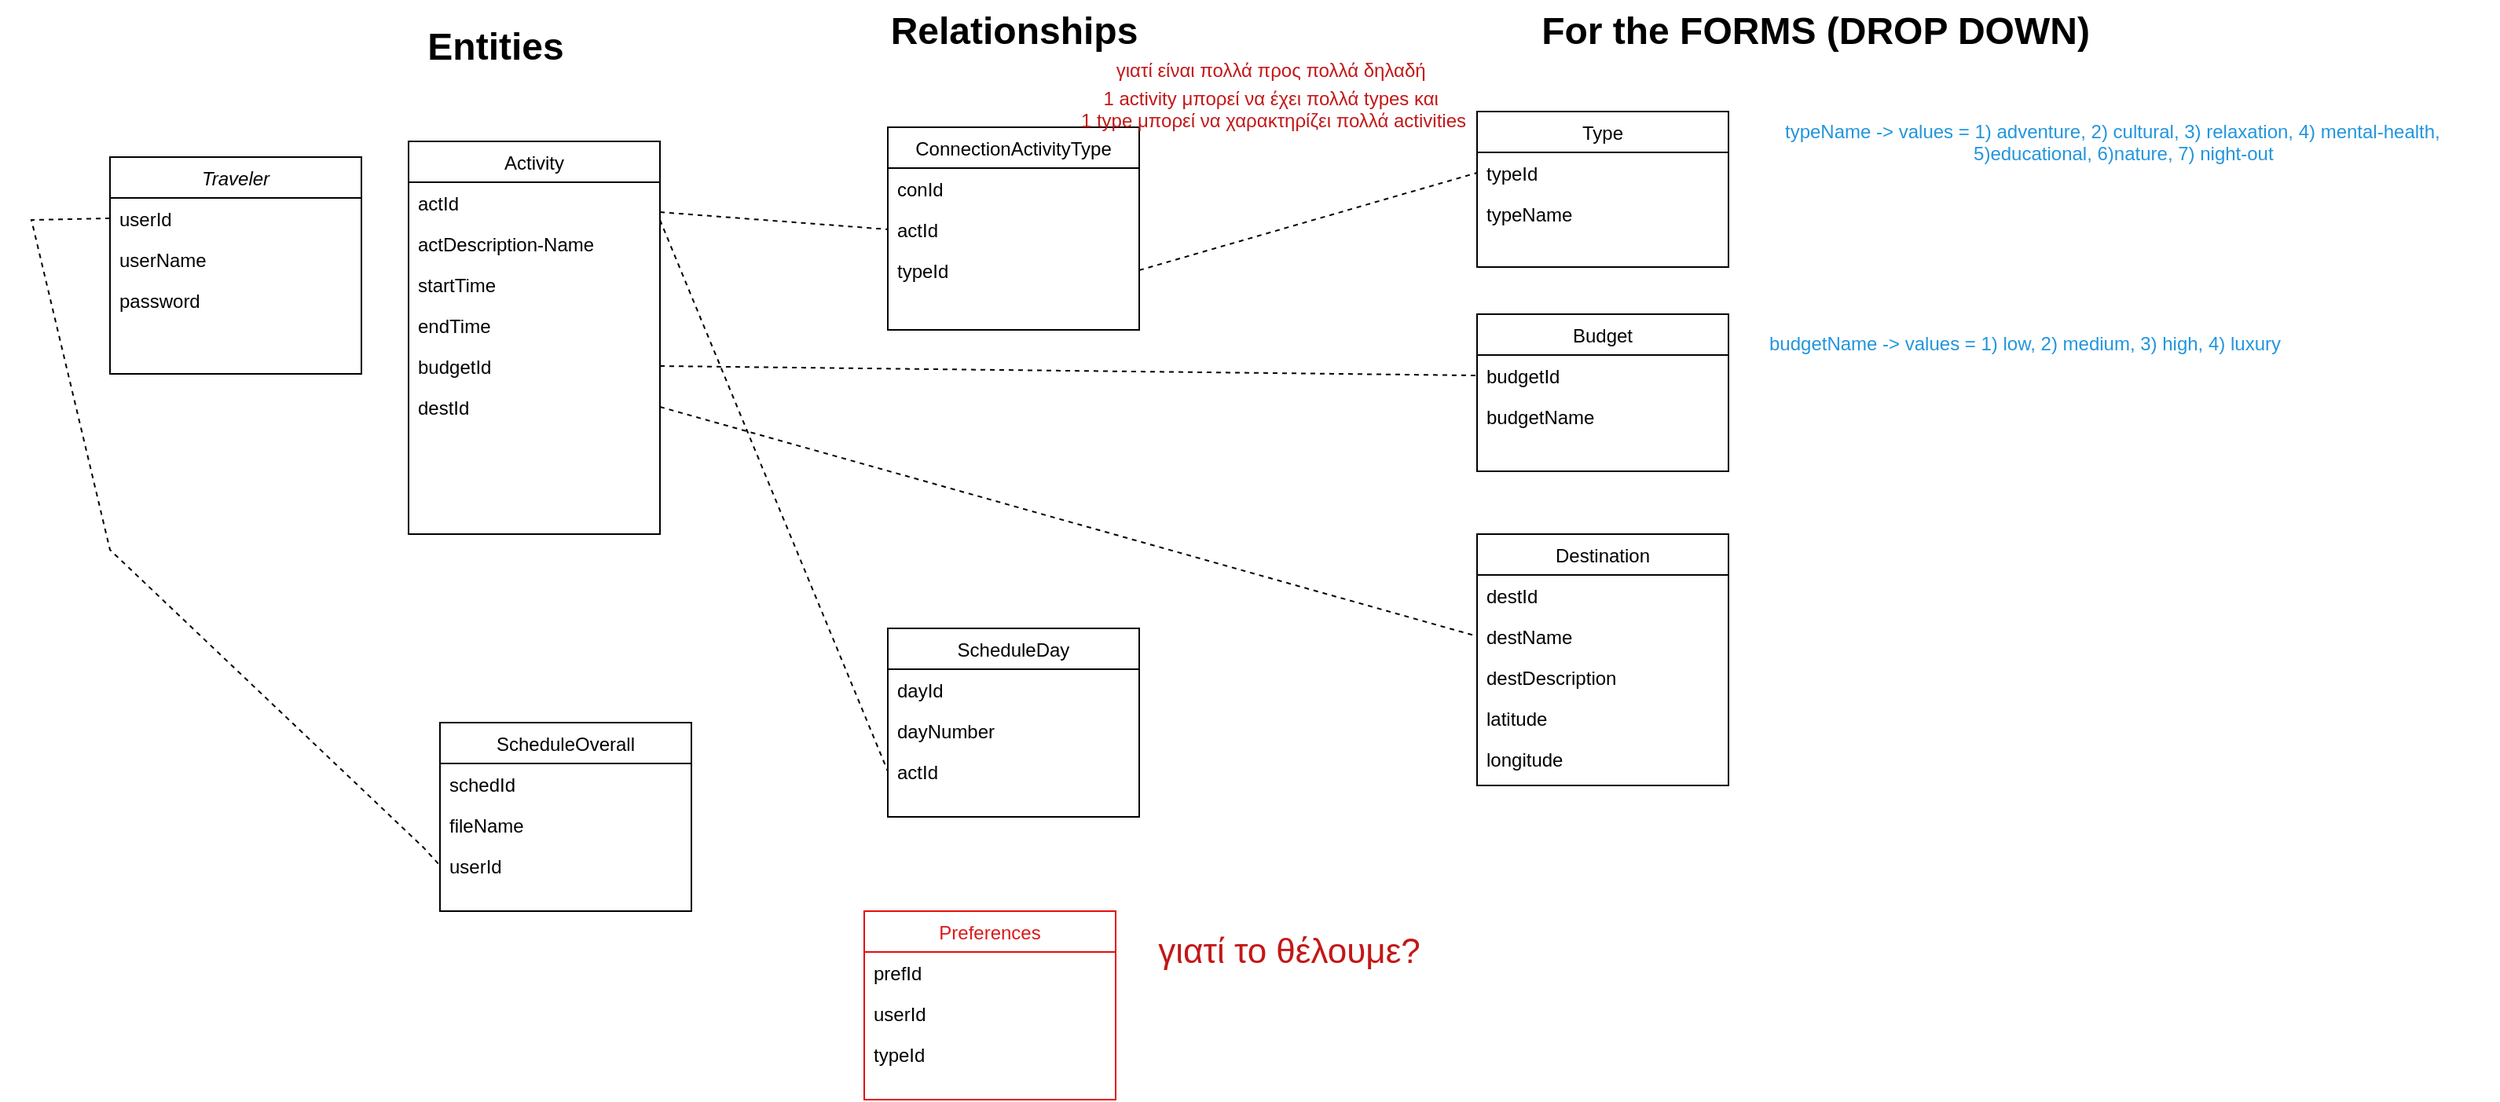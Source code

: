 <mxfile version="24.8.3">
  <diagram id="C5RBs43oDa-KdzZeNtuy" name="Page-1">
    <mxGraphModel dx="1489" dy="759" grid="1" gridSize="10" guides="1" tooltips="1" connect="1" arrows="1" fold="1" page="1" pageScale="1" pageWidth="827" pageHeight="1169" math="0" shadow="0">
      <root>
        <mxCell id="WIyWlLk6GJQsqaUBKTNV-0" />
        <mxCell id="WIyWlLk6GJQsqaUBKTNV-1" parent="WIyWlLk6GJQsqaUBKTNV-0" />
        <mxCell id="zkfFHV4jXpPFQw0GAbJ--0" value="Traveler" style="swimlane;fontStyle=2;align=center;verticalAlign=top;childLayout=stackLayout;horizontal=1;startSize=26;horizontalStack=0;resizeParent=1;resizeLast=0;collapsible=1;marginBottom=0;rounded=0;shadow=0;strokeWidth=1;" parent="WIyWlLk6GJQsqaUBKTNV-1" vertex="1">
          <mxGeometry x="90" y="180" width="160" height="138" as="geometry">
            <mxRectangle x="230" y="140" width="160" height="26" as="alternateBounds" />
          </mxGeometry>
        </mxCell>
        <mxCell id="zkfFHV4jXpPFQw0GAbJ--1" value="userId" style="text;align=left;verticalAlign=top;spacingLeft=4;spacingRight=4;overflow=hidden;rotatable=0;points=[[0,0.5],[1,0.5]];portConstraint=eastwest;fontStyle=0" parent="zkfFHV4jXpPFQw0GAbJ--0" vertex="1">
          <mxGeometry y="26" width="160" height="26" as="geometry" />
        </mxCell>
        <mxCell id="zkfFHV4jXpPFQw0GAbJ--2" value="userName" style="text;align=left;verticalAlign=top;spacingLeft=4;spacingRight=4;overflow=hidden;rotatable=0;points=[[0,0.5],[1,0.5]];portConstraint=eastwest;rounded=0;shadow=0;html=0;" parent="zkfFHV4jXpPFQw0GAbJ--0" vertex="1">
          <mxGeometry y="52" width="160" height="26" as="geometry" />
        </mxCell>
        <mxCell id="zkfFHV4jXpPFQw0GAbJ--3" value="password" style="text;align=left;verticalAlign=top;spacingLeft=4;spacingRight=4;overflow=hidden;rotatable=0;points=[[0,0.5],[1,0.5]];portConstraint=eastwest;rounded=0;shadow=0;html=0;" parent="zkfFHV4jXpPFQw0GAbJ--0" vertex="1">
          <mxGeometry y="78" width="160" height="26" as="geometry" />
        </mxCell>
        <mxCell id="zkfFHV4jXpPFQw0GAbJ--6" value="Activity" style="swimlane;fontStyle=0;align=center;verticalAlign=top;childLayout=stackLayout;horizontal=1;startSize=26;horizontalStack=0;resizeParent=1;resizeLast=0;collapsible=1;marginBottom=0;rounded=0;shadow=0;strokeWidth=1;" parent="WIyWlLk6GJQsqaUBKTNV-1" vertex="1">
          <mxGeometry x="280" y="170" width="160" height="250" as="geometry">
            <mxRectangle x="130" y="380" width="160" height="26" as="alternateBounds" />
          </mxGeometry>
        </mxCell>
        <mxCell id="zkfFHV4jXpPFQw0GAbJ--7" value="actId" style="text;align=left;verticalAlign=top;spacingLeft=4;spacingRight=4;overflow=hidden;rotatable=0;points=[[0,0.5],[1,0.5]];portConstraint=eastwest;" parent="zkfFHV4jXpPFQw0GAbJ--6" vertex="1">
          <mxGeometry y="26" width="160" height="26" as="geometry" />
        </mxCell>
        <mxCell id="zkfFHV4jXpPFQw0GAbJ--8" value="actDescription-Name" style="text;align=left;verticalAlign=top;spacingLeft=4;spacingRight=4;overflow=hidden;rotatable=0;points=[[0,0.5],[1,0.5]];portConstraint=eastwest;rounded=0;shadow=0;html=0;" parent="zkfFHV4jXpPFQw0GAbJ--6" vertex="1">
          <mxGeometry y="52" width="160" height="26" as="geometry" />
        </mxCell>
        <mxCell id="kkl5mNpF74fyKyqc46tU-25" value="startTime" style="text;align=left;verticalAlign=top;spacingLeft=4;spacingRight=4;overflow=hidden;rotatable=0;points=[[0,0.5],[1,0.5]];portConstraint=eastwest;rounded=0;shadow=0;html=0;" vertex="1" parent="zkfFHV4jXpPFQw0GAbJ--6">
          <mxGeometry y="78" width="160" height="26" as="geometry" />
        </mxCell>
        <mxCell id="kkl5mNpF74fyKyqc46tU-24" value="endTime" style="text;align=left;verticalAlign=top;spacingLeft=4;spacingRight=4;overflow=hidden;rotatable=0;points=[[0,0.5],[1,0.5]];portConstraint=eastwest;rounded=0;shadow=0;html=0;" vertex="1" parent="zkfFHV4jXpPFQw0GAbJ--6">
          <mxGeometry y="104" width="160" height="26" as="geometry" />
        </mxCell>
        <mxCell id="kkl5mNpF74fyKyqc46tU-30" value="budgetId" style="text;align=left;verticalAlign=top;spacingLeft=4;spacingRight=4;overflow=hidden;rotatable=0;points=[[0,0.5],[1,0.5]];portConstraint=eastwest;rounded=0;shadow=0;html=0;" vertex="1" parent="zkfFHV4jXpPFQw0GAbJ--6">
          <mxGeometry y="130" width="160" height="26" as="geometry" />
        </mxCell>
        <mxCell id="kkl5mNpF74fyKyqc46tU-26" value="destId" style="text;align=left;verticalAlign=top;spacingLeft=4;spacingRight=4;overflow=hidden;rotatable=0;points=[[0,0.5],[1,0.5]];portConstraint=eastwest;rounded=0;shadow=0;html=0;" vertex="1" parent="zkfFHV4jXpPFQw0GAbJ--6">
          <mxGeometry y="156" width="160" height="26" as="geometry" />
        </mxCell>
        <mxCell id="zkfFHV4jXpPFQw0GAbJ--13" value="ScheduleDay" style="swimlane;fontStyle=0;align=center;verticalAlign=top;childLayout=stackLayout;horizontal=1;startSize=26;horizontalStack=0;resizeParent=1;resizeLast=0;collapsible=1;marginBottom=0;rounded=0;shadow=0;strokeWidth=1;" parent="WIyWlLk6GJQsqaUBKTNV-1" vertex="1">
          <mxGeometry x="585" y="480" width="160" height="120" as="geometry">
            <mxRectangle x="340" y="380" width="170" height="26" as="alternateBounds" />
          </mxGeometry>
        </mxCell>
        <mxCell id="zkfFHV4jXpPFQw0GAbJ--14" value="dayId" style="text;align=left;verticalAlign=top;spacingLeft=4;spacingRight=4;overflow=hidden;rotatable=0;points=[[0,0.5],[1,0.5]];portConstraint=eastwest;" parent="zkfFHV4jXpPFQw0GAbJ--13" vertex="1">
          <mxGeometry y="26" width="160" height="26" as="geometry" />
        </mxCell>
        <mxCell id="kkl5mNpF74fyKyqc46tU-44" value="dayNumber" style="text;align=left;verticalAlign=top;spacingLeft=4;spacingRight=4;overflow=hidden;rotatable=0;points=[[0,0.5],[1,0.5]];portConstraint=eastwest;" vertex="1" parent="zkfFHV4jXpPFQw0GAbJ--13">
          <mxGeometry y="52" width="160" height="26" as="geometry" />
        </mxCell>
        <mxCell id="kkl5mNpF74fyKyqc46tU-45" value="actId" style="text;align=left;verticalAlign=top;spacingLeft=4;spacingRight=4;overflow=hidden;rotatable=0;points=[[0,0.5],[1,0.5]];portConstraint=eastwest;" vertex="1" parent="zkfFHV4jXpPFQw0GAbJ--13">
          <mxGeometry y="78" width="160" height="26" as="geometry" />
        </mxCell>
        <mxCell id="zkfFHV4jXpPFQw0GAbJ--17" value="Type" style="swimlane;fontStyle=0;align=center;verticalAlign=top;childLayout=stackLayout;horizontal=1;startSize=26;horizontalStack=0;resizeParent=1;resizeLast=0;collapsible=1;marginBottom=0;rounded=0;shadow=0;strokeWidth=1;" parent="WIyWlLk6GJQsqaUBKTNV-1" vertex="1">
          <mxGeometry x="960" y="151" width="160" height="99" as="geometry">
            <mxRectangle x="550" y="140" width="160" height="26" as="alternateBounds" />
          </mxGeometry>
        </mxCell>
        <mxCell id="zkfFHV4jXpPFQw0GAbJ--18" value="typeId" style="text;align=left;verticalAlign=top;spacingLeft=4;spacingRight=4;overflow=hidden;rotatable=0;points=[[0,0.5],[1,0.5]];portConstraint=eastwest;" parent="zkfFHV4jXpPFQw0GAbJ--17" vertex="1">
          <mxGeometry y="26" width="160" height="26" as="geometry" />
        </mxCell>
        <mxCell id="zkfFHV4jXpPFQw0GAbJ--19" value="typeName" style="text;align=left;verticalAlign=top;spacingLeft=4;spacingRight=4;overflow=hidden;rotatable=0;points=[[0,0.5],[1,0.5]];portConstraint=eastwest;rounded=0;shadow=0;html=0;" parent="zkfFHV4jXpPFQw0GAbJ--17" vertex="1">
          <mxGeometry y="52" width="160" height="26" as="geometry" />
        </mxCell>
        <mxCell id="kkl5mNpF74fyKyqc46tU-0" value="" style="shape=image;html=1;verticalLabelPosition=bottom;verticalAlign=top;imageAspect=0;image=img/clipart/Gear_128x128.png" vertex="1" parent="WIyWlLk6GJQsqaUBKTNV-1">
          <mxGeometry x="20" y="100" height="20" as="geometry" />
        </mxCell>
        <mxCell id="kkl5mNpF74fyKyqc46tU-2" value="Budget" style="swimlane;fontStyle=0;align=center;verticalAlign=top;childLayout=stackLayout;horizontal=1;startSize=26;horizontalStack=0;resizeParent=1;resizeLast=0;collapsible=1;marginBottom=0;rounded=0;shadow=0;strokeWidth=1;" vertex="1" parent="WIyWlLk6GJQsqaUBKTNV-1">
          <mxGeometry x="960" y="280" width="160" height="100" as="geometry">
            <mxRectangle x="550" y="140" width="160" height="26" as="alternateBounds" />
          </mxGeometry>
        </mxCell>
        <mxCell id="kkl5mNpF74fyKyqc46tU-3" value="budgetId" style="text;align=left;verticalAlign=top;spacingLeft=4;spacingRight=4;overflow=hidden;rotatable=0;points=[[0,0.5],[1,0.5]];portConstraint=eastwest;" vertex="1" parent="kkl5mNpF74fyKyqc46tU-2">
          <mxGeometry y="26" width="160" height="26" as="geometry" />
        </mxCell>
        <mxCell id="kkl5mNpF74fyKyqc46tU-4" value="budgetName" style="text;align=left;verticalAlign=top;spacingLeft=4;spacingRight=4;overflow=hidden;rotatable=0;points=[[0,0.5],[1,0.5]];portConstraint=eastwest;rounded=0;shadow=0;html=0;" vertex="1" parent="kkl5mNpF74fyKyqc46tU-2">
          <mxGeometry y="52" width="160" height="26" as="geometry" />
        </mxCell>
        <mxCell id="kkl5mNpF74fyKyqc46tU-8" value="For the FORMS (DROP DOWN)" style="text;strokeColor=none;fillColor=none;html=1;fontSize=24;fontStyle=1;verticalAlign=middle;align=center;" vertex="1" parent="WIyWlLk6GJQsqaUBKTNV-1">
          <mxGeometry x="1110" y="80" width="130" height="40" as="geometry" />
        </mxCell>
        <mxCell id="kkl5mNpF74fyKyqc46tU-9" value="typeName -&gt; values = 1) adventure, 2) cultural, 3) relaxation, 4) mental-health, &#xa;                                    5)educational, 6)nature, 7) night-out" style="text;align=left;verticalAlign=top;spacingLeft=4;spacingRight=4;overflow=hidden;rotatable=0;points=[[0,0.5],[1,0.5]];portConstraint=eastwest;rounded=0;shadow=0;html=0;fontColor=#2295dd;" vertex="1" parent="WIyWlLk6GJQsqaUBKTNV-1">
          <mxGeometry x="1150" y="150" width="460" height="90" as="geometry" />
        </mxCell>
        <mxCell id="kkl5mNpF74fyKyqc46tU-10" value="budgetName -&gt; values = 1) low, 2) medium, 3) high, 4) luxury" style="text;align=left;verticalAlign=top;spacingLeft=4;spacingRight=4;overflow=hidden;rotatable=0;points=[[0,0.5],[1,0.5]];portConstraint=eastwest;rounded=0;shadow=0;html=0;fontColor=#2295dd;" vertex="1" parent="WIyWlLk6GJQsqaUBKTNV-1">
          <mxGeometry x="1140" y="285" width="460" height="90" as="geometry" />
        </mxCell>
        <mxCell id="kkl5mNpF74fyKyqc46tU-11" value="Destination" style="swimlane;fontStyle=0;align=center;verticalAlign=top;childLayout=stackLayout;horizontal=1;startSize=26;horizontalStack=0;resizeParent=1;resizeLast=0;collapsible=1;marginBottom=0;rounded=0;shadow=0;strokeWidth=1;" vertex="1" parent="WIyWlLk6GJQsqaUBKTNV-1">
          <mxGeometry x="960" y="420" width="160" height="160" as="geometry">
            <mxRectangle x="550" y="140" width="160" height="26" as="alternateBounds" />
          </mxGeometry>
        </mxCell>
        <mxCell id="kkl5mNpF74fyKyqc46tU-12" value="destId" style="text;align=left;verticalAlign=top;spacingLeft=4;spacingRight=4;overflow=hidden;rotatable=0;points=[[0,0.5],[1,0.5]];portConstraint=eastwest;" vertex="1" parent="kkl5mNpF74fyKyqc46tU-11">
          <mxGeometry y="26" width="160" height="26" as="geometry" />
        </mxCell>
        <mxCell id="kkl5mNpF74fyKyqc46tU-14" value="destName" style="text;align=left;verticalAlign=top;spacingLeft=4;spacingRight=4;overflow=hidden;rotatable=0;points=[[0,0.5],[1,0.5]];portConstraint=eastwest;" vertex="1" parent="kkl5mNpF74fyKyqc46tU-11">
          <mxGeometry y="52" width="160" height="26" as="geometry" />
        </mxCell>
        <mxCell id="kkl5mNpF74fyKyqc46tU-16" value="destDescription" style="text;align=left;verticalAlign=top;spacingLeft=4;spacingRight=4;overflow=hidden;rotatable=0;points=[[0,0.5],[1,0.5]];portConstraint=eastwest;" vertex="1" parent="kkl5mNpF74fyKyqc46tU-11">
          <mxGeometry y="78" width="160" height="26" as="geometry" />
        </mxCell>
        <mxCell id="kkl5mNpF74fyKyqc46tU-21" value="latitude" style="text;align=left;verticalAlign=top;spacingLeft=4;spacingRight=4;overflow=hidden;rotatable=0;points=[[0,0.5],[1,0.5]];portConstraint=eastwest;" vertex="1" parent="kkl5mNpF74fyKyqc46tU-11">
          <mxGeometry y="104" width="160" height="26" as="geometry" />
        </mxCell>
        <mxCell id="kkl5mNpF74fyKyqc46tU-22" value="longitude" style="text;align=left;verticalAlign=top;spacingLeft=4;spacingRight=4;overflow=hidden;rotatable=0;points=[[0,0.5],[1,0.5]];portConstraint=eastwest;" vertex="1" parent="kkl5mNpF74fyKyqc46tU-11">
          <mxGeometry y="130" width="160" height="26" as="geometry" />
        </mxCell>
        <mxCell id="kkl5mNpF74fyKyqc46tU-29" value="" style="endArrow=none;dashed=1;html=1;rounded=0;exitX=1;exitY=0.5;exitDx=0;exitDy=0;entryX=0;entryY=0.5;entryDx=0;entryDy=0;" edge="1" parent="WIyWlLk6GJQsqaUBKTNV-1" source="kkl5mNpF74fyKyqc46tU-26" target="kkl5mNpF74fyKyqc46tU-14">
          <mxGeometry width="50" height="50" relative="1" as="geometry">
            <mxPoint x="670" y="233" as="sourcePoint" />
            <mxPoint x="950" y="400" as="targetPoint" />
          </mxGeometry>
        </mxCell>
        <mxCell id="kkl5mNpF74fyKyqc46tU-31" value="" style="endArrow=none;dashed=1;html=1;rounded=0;exitX=1;exitY=0.5;exitDx=0;exitDy=0;entryX=0;entryY=0.5;entryDx=0;entryDy=0;" edge="1" parent="WIyWlLk6GJQsqaUBKTNV-1" source="kkl5mNpF74fyKyqc46tU-30" target="kkl5mNpF74fyKyqc46tU-3">
          <mxGeometry width="50" height="50" relative="1" as="geometry">
            <mxPoint x="660" y="250" as="sourcePoint" />
            <mxPoint x="960" y="460" as="targetPoint" />
          </mxGeometry>
        </mxCell>
        <mxCell id="kkl5mNpF74fyKyqc46tU-34" value="Entities" style="text;strokeColor=none;fillColor=none;html=1;fontSize=24;fontStyle=1;verticalAlign=middle;align=center;" vertex="1" parent="WIyWlLk6GJQsqaUBKTNV-1">
          <mxGeometry x="270" y="90" width="130" height="40" as="geometry" />
        </mxCell>
        <mxCell id="kkl5mNpF74fyKyqc46tU-35" value="Relationships" style="text;strokeColor=none;fillColor=none;html=1;fontSize=24;fontStyle=1;verticalAlign=middle;align=center;" vertex="1" parent="WIyWlLk6GJQsqaUBKTNV-1">
          <mxGeometry x="600" y="80" width="130" height="40" as="geometry" />
        </mxCell>
        <mxCell id="kkl5mNpF74fyKyqc46tU-36" value="ConnectionActivityType" style="swimlane;fontStyle=0;align=center;verticalAlign=top;childLayout=stackLayout;horizontal=1;startSize=26;horizontalStack=0;resizeParent=1;resizeLast=0;collapsible=1;marginBottom=0;rounded=0;shadow=0;strokeWidth=1;" vertex="1" parent="WIyWlLk6GJQsqaUBKTNV-1">
          <mxGeometry x="585" y="161" width="160" height="129" as="geometry">
            <mxRectangle x="550" y="140" width="160" height="26" as="alternateBounds" />
          </mxGeometry>
        </mxCell>
        <mxCell id="kkl5mNpF74fyKyqc46tU-37" value="conId" style="text;align=left;verticalAlign=top;spacingLeft=4;spacingRight=4;overflow=hidden;rotatable=0;points=[[0,0.5],[1,0.5]];portConstraint=eastwest;" vertex="1" parent="kkl5mNpF74fyKyqc46tU-36">
          <mxGeometry y="26" width="160" height="26" as="geometry" />
        </mxCell>
        <mxCell id="kkl5mNpF74fyKyqc46tU-38" value="actId" style="text;align=left;verticalAlign=top;spacingLeft=4;spacingRight=4;overflow=hidden;rotatable=0;points=[[0,0.5],[1,0.5]];portConstraint=eastwest;rounded=0;shadow=0;html=0;" vertex="1" parent="kkl5mNpF74fyKyqc46tU-36">
          <mxGeometry y="52" width="160" height="26" as="geometry" />
        </mxCell>
        <mxCell id="kkl5mNpF74fyKyqc46tU-39" value="typeId" style="text;align=left;verticalAlign=top;spacingLeft=4;spacingRight=4;overflow=hidden;rotatable=0;points=[[0,0.5],[1,0.5]];portConstraint=eastwest;rounded=0;shadow=0;html=0;" vertex="1" parent="kkl5mNpF74fyKyqc46tU-36">
          <mxGeometry y="78" width="160" height="26" as="geometry" />
        </mxCell>
        <mxCell id="kkl5mNpF74fyKyqc46tU-40" value="" style="endArrow=none;dashed=1;html=1;rounded=0;exitX=1;exitY=0.5;exitDx=0;exitDy=0;entryX=0;entryY=0.5;entryDx=0;entryDy=0;" edge="1" parent="WIyWlLk6GJQsqaUBKTNV-1" source="kkl5mNpF74fyKyqc46tU-39" target="zkfFHV4jXpPFQw0GAbJ--18">
          <mxGeometry width="50" height="50" relative="1" as="geometry">
            <mxPoint x="440" y="194" as="sourcePoint" />
            <mxPoint x="960" y="190" as="targetPoint" />
          </mxGeometry>
        </mxCell>
        <mxCell id="kkl5mNpF74fyKyqc46tU-41" value="" style="endArrow=none;dashed=1;html=1;rounded=0;entryX=0;entryY=0.5;entryDx=0;entryDy=0;" edge="1" parent="WIyWlLk6GJQsqaUBKTNV-1" source="zkfFHV4jXpPFQw0GAbJ--7" target="kkl5mNpF74fyKyqc46tU-38">
          <mxGeometry width="50" height="50" relative="1" as="geometry">
            <mxPoint x="440" y="220" as="sourcePoint" />
            <mxPoint x="655" y="161" as="targetPoint" />
          </mxGeometry>
        </mxCell>
        <mxCell id="kkl5mNpF74fyKyqc46tU-43" value="&lt;span style=&quot;font-weight: normal; font-size: 12px;&quot;&gt;&lt;font color=&quot;#c41717&quot; style=&quot;font-size: 12px;&quot;&gt;γιατί είναι πολλά προς πολλά δηλαδή&amp;nbsp;&lt;/font&gt;&lt;/span&gt;&lt;div style=&quot;font-size: 12px;&quot;&gt;&lt;span style=&quot;font-weight: normal;&quot;&gt;&lt;font color=&quot;#c41717&quot; style=&quot;font-size: 12px;&quot;&gt;1 activity μπορεί να έχει πολλά&amp;nbsp;&lt;span style=&quot;background-color: initial;&quot;&gt;types και&amp;nbsp;&lt;/span&gt;&lt;/font&gt;&lt;/span&gt;&lt;/div&gt;&lt;div style=&quot;font-size: 12px;&quot;&gt;&lt;span style=&quot;background-color: initial; font-weight: normal;&quot;&gt;&lt;font color=&quot;#c41717&quot; style=&quot;font-size: 12px;&quot;&gt;1 type μπορεί να χαρακτηρίζει πολλά activities&lt;/font&gt;&lt;/span&gt;&lt;/div&gt;" style="text;strokeColor=none;fillColor=none;html=1;fontSize=24;fontStyle=1;verticalAlign=middle;align=center;" vertex="1" parent="WIyWlLk6GJQsqaUBKTNV-1">
          <mxGeometry x="780" y="130" width="100" height="10" as="geometry" />
        </mxCell>
        <mxCell id="kkl5mNpF74fyKyqc46tU-46" value="" style="endArrow=none;dashed=1;html=1;rounded=0;exitX=1;exitY=0.923;exitDx=0;exitDy=0;entryX=0;entryY=0.5;entryDx=0;entryDy=0;exitPerimeter=0;" edge="1" parent="WIyWlLk6GJQsqaUBKTNV-1" source="zkfFHV4jXpPFQw0GAbJ--7" target="kkl5mNpF74fyKyqc46tU-45">
          <mxGeometry width="50" height="50" relative="1" as="geometry">
            <mxPoint x="450" y="349" as="sourcePoint" />
            <mxPoint x="970" y="495" as="targetPoint" />
          </mxGeometry>
        </mxCell>
        <mxCell id="kkl5mNpF74fyKyqc46tU-47" value="ScheduleOverall" style="swimlane;fontStyle=0;align=center;verticalAlign=top;childLayout=stackLayout;horizontal=1;startSize=26;horizontalStack=0;resizeParent=1;resizeLast=0;collapsible=1;marginBottom=0;rounded=0;shadow=0;strokeWidth=1;" vertex="1" parent="WIyWlLk6GJQsqaUBKTNV-1">
          <mxGeometry x="300" y="540" width="160" height="120" as="geometry">
            <mxRectangle x="340" y="380" width="170" height="26" as="alternateBounds" />
          </mxGeometry>
        </mxCell>
        <mxCell id="kkl5mNpF74fyKyqc46tU-48" value="schedId" style="text;align=left;verticalAlign=top;spacingLeft=4;spacingRight=4;overflow=hidden;rotatable=0;points=[[0,0.5],[1,0.5]];portConstraint=eastwest;" vertex="1" parent="kkl5mNpF74fyKyqc46tU-47">
          <mxGeometry y="26" width="160" height="26" as="geometry" />
        </mxCell>
        <mxCell id="kkl5mNpF74fyKyqc46tU-49" value="fileName" style="text;align=left;verticalAlign=top;spacingLeft=4;spacingRight=4;overflow=hidden;rotatable=0;points=[[0,0.5],[1,0.5]];portConstraint=eastwest;" vertex="1" parent="kkl5mNpF74fyKyqc46tU-47">
          <mxGeometry y="52" width="160" height="26" as="geometry" />
        </mxCell>
        <mxCell id="kkl5mNpF74fyKyqc46tU-50" value="userId" style="text;align=left;verticalAlign=top;spacingLeft=4;spacingRight=4;overflow=hidden;rotatable=0;points=[[0,0.5],[1,0.5]];portConstraint=eastwest;" vertex="1" parent="kkl5mNpF74fyKyqc46tU-47">
          <mxGeometry y="78" width="160" height="26" as="geometry" />
        </mxCell>
        <mxCell id="kkl5mNpF74fyKyqc46tU-51" value="" style="endArrow=none;dashed=1;html=1;rounded=0;exitX=0;exitY=0.5;exitDx=0;exitDy=0;entryX=0;entryY=0.5;entryDx=0;entryDy=0;" edge="1" parent="WIyWlLk6GJQsqaUBKTNV-1" source="zkfFHV4jXpPFQw0GAbJ--1" target="kkl5mNpF74fyKyqc46tU-50">
          <mxGeometry width="50" height="50" relative="1" as="geometry">
            <mxPoint x="270" y="470" as="sourcePoint" />
            <mxPoint x="415" y="821" as="targetPoint" />
            <Array as="points">
              <mxPoint x="40" y="220" />
              <mxPoint x="90" y="430" />
              <mxPoint x="290" y="620" />
            </Array>
          </mxGeometry>
        </mxCell>
        <mxCell id="kkl5mNpF74fyKyqc46tU-52" value="Preferences" style="swimlane;fontStyle=0;align=center;verticalAlign=top;childLayout=stackLayout;horizontal=1;startSize=26;horizontalStack=0;resizeParent=1;resizeLast=0;collapsible=1;marginBottom=0;rounded=0;shadow=0;strokeWidth=1;strokeColor=#e30d0d;fontColor=#db1a1a;" vertex="1" parent="WIyWlLk6GJQsqaUBKTNV-1">
          <mxGeometry x="570" y="660" width="160" height="120" as="geometry">
            <mxRectangle x="340" y="380" width="170" height="26" as="alternateBounds" />
          </mxGeometry>
        </mxCell>
        <mxCell id="kkl5mNpF74fyKyqc46tU-53" value="prefId" style="text;align=left;verticalAlign=top;spacingLeft=4;spacingRight=4;overflow=hidden;rotatable=0;points=[[0,0.5],[1,0.5]];portConstraint=eastwest;" vertex="1" parent="kkl5mNpF74fyKyqc46tU-52">
          <mxGeometry y="26" width="160" height="26" as="geometry" />
        </mxCell>
        <mxCell id="kkl5mNpF74fyKyqc46tU-54" value="userId" style="text;align=left;verticalAlign=top;spacingLeft=4;spacingRight=4;overflow=hidden;rotatable=0;points=[[0,0.5],[1,0.5]];portConstraint=eastwest;" vertex="1" parent="kkl5mNpF74fyKyqc46tU-52">
          <mxGeometry y="52" width="160" height="26" as="geometry" />
        </mxCell>
        <mxCell id="kkl5mNpF74fyKyqc46tU-55" value="typeId" style="text;align=left;verticalAlign=top;spacingLeft=4;spacingRight=4;overflow=hidden;rotatable=0;points=[[0,0.5],[1,0.5]];portConstraint=eastwest;" vertex="1" parent="kkl5mNpF74fyKyqc46tU-52">
          <mxGeometry y="78" width="160" height="26" as="geometry" />
        </mxCell>
        <mxCell id="kkl5mNpF74fyKyqc46tU-57" value="&lt;span style=&quot;font-weight: normal;&quot;&gt;&lt;font color=&quot;#c41717&quot; style=&quot;font-size: 22px;&quot;&gt;γιατί το θέλουμε?&lt;/font&gt;&lt;/span&gt;" style="text;strokeColor=none;fillColor=none;html=1;fontSize=24;fontStyle=1;verticalAlign=middle;align=center;" vertex="1" parent="WIyWlLk6GJQsqaUBKTNV-1">
          <mxGeometry x="790" y="680" width="100" height="10" as="geometry" />
        </mxCell>
      </root>
    </mxGraphModel>
  </diagram>
</mxfile>

